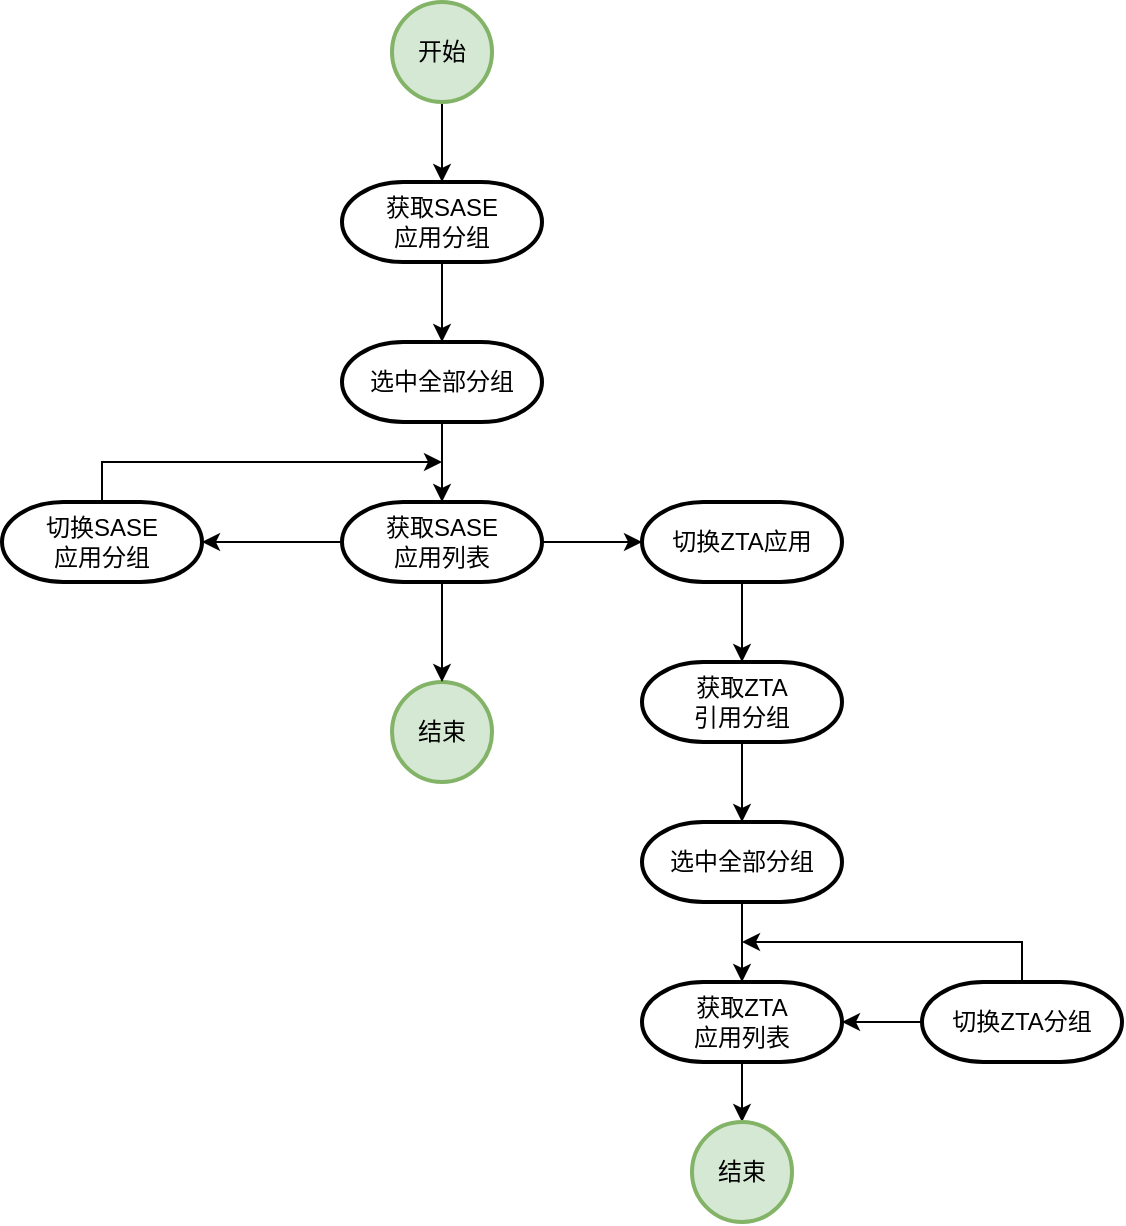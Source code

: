 <mxfile version="20.2.4" type="github">
  <diagram id="C5RBs43oDa-KdzZeNtuy" name="Page-1">
    <mxGraphModel dx="1168" dy="513" grid="1" gridSize="10" guides="1" tooltips="1" connect="1" arrows="1" fold="1" page="1" pageScale="1" pageWidth="827" pageHeight="1169" math="0" shadow="0">
      <root>
        <mxCell id="WIyWlLk6GJQsqaUBKTNV-0" />
        <mxCell id="WIyWlLk6GJQsqaUBKTNV-1" parent="WIyWlLk6GJQsqaUBKTNV-0" />
        <mxCell id="o3A2Xmz19UuvL-Se99JD-48" value="" style="edgeStyle=orthogonalEdgeStyle;rounded=0;orthogonalLoop=1;jettySize=auto;html=1;" edge="1" parent="WIyWlLk6GJQsqaUBKTNV-1" source="o3A2Xmz19UuvL-Se99JD-1" target="o3A2Xmz19UuvL-Se99JD-5">
          <mxGeometry relative="1" as="geometry" />
        </mxCell>
        <mxCell id="o3A2Xmz19UuvL-Se99JD-1" value="开始" style="strokeWidth=2;html=1;shape=mxgraph.flowchart.start_2;whiteSpace=wrap;fillColor=#d5e8d4;strokeColor=#82b366;" vertex="1" parent="WIyWlLk6GJQsqaUBKTNV-1">
          <mxGeometry x="375" y="130" width="50" height="50" as="geometry" />
        </mxCell>
        <mxCell id="o3A2Xmz19UuvL-Se99JD-2" value="结束" style="strokeWidth=2;html=1;shape=mxgraph.flowchart.start_2;whiteSpace=wrap;fillColor=#d5e8d4;strokeColor=#82b366;" vertex="1" parent="WIyWlLk6GJQsqaUBKTNV-1">
          <mxGeometry x="375" y="470" width="50" height="50" as="geometry" />
        </mxCell>
        <mxCell id="o3A2Xmz19UuvL-Se99JD-29" value="" style="edgeStyle=orthogonalEdgeStyle;rounded=0;orthogonalLoop=1;jettySize=auto;html=1;" edge="1" parent="WIyWlLk6GJQsqaUBKTNV-1" source="o3A2Xmz19UuvL-Se99JD-5" target="o3A2Xmz19UuvL-Se99JD-27">
          <mxGeometry relative="1" as="geometry" />
        </mxCell>
        <mxCell id="o3A2Xmz19UuvL-Se99JD-5" value="获取SASE&lt;br&gt;应用分组" style="strokeWidth=2;html=1;shape=mxgraph.flowchart.terminator;whiteSpace=wrap;" vertex="1" parent="WIyWlLk6GJQsqaUBKTNV-1">
          <mxGeometry x="350" y="220" width="100" height="40" as="geometry" />
        </mxCell>
        <mxCell id="o3A2Xmz19UuvL-Se99JD-9" value="" style="edgeStyle=orthogonalEdgeStyle;rounded=0;orthogonalLoop=1;jettySize=auto;html=1;" edge="1" parent="WIyWlLk6GJQsqaUBKTNV-1" source="o3A2Xmz19UuvL-Se99JD-10" target="o3A2Xmz19UuvL-Se99JD-2">
          <mxGeometry relative="1" as="geometry" />
        </mxCell>
        <mxCell id="o3A2Xmz19UuvL-Se99JD-34" value="" style="edgeStyle=orthogonalEdgeStyle;rounded=0;orthogonalLoop=1;jettySize=auto;html=1;" edge="1" parent="WIyWlLk6GJQsqaUBKTNV-1" source="o3A2Xmz19UuvL-Se99JD-10" target="o3A2Xmz19UuvL-Se99JD-31">
          <mxGeometry relative="1" as="geometry" />
        </mxCell>
        <mxCell id="o3A2Xmz19UuvL-Se99JD-38" value="" style="edgeStyle=orthogonalEdgeStyle;rounded=0;orthogonalLoop=1;jettySize=auto;html=1;" edge="1" parent="WIyWlLk6GJQsqaUBKTNV-1" source="o3A2Xmz19UuvL-Se99JD-10" target="o3A2Xmz19UuvL-Se99JD-36">
          <mxGeometry relative="1" as="geometry" />
        </mxCell>
        <mxCell id="o3A2Xmz19UuvL-Se99JD-10" value="获取SASE&lt;br&gt;应用列表" style="strokeWidth=2;html=1;shape=mxgraph.flowchart.terminator;whiteSpace=wrap;" vertex="1" parent="WIyWlLk6GJQsqaUBKTNV-1">
          <mxGeometry x="350" y="380" width="100" height="40" as="geometry" />
        </mxCell>
        <mxCell id="o3A2Xmz19UuvL-Se99JD-30" value="" style="edgeStyle=orthogonalEdgeStyle;rounded=0;orthogonalLoop=1;jettySize=auto;html=1;" edge="1" parent="WIyWlLk6GJQsqaUBKTNV-1" source="o3A2Xmz19UuvL-Se99JD-27" target="o3A2Xmz19UuvL-Se99JD-10">
          <mxGeometry relative="1" as="geometry" />
        </mxCell>
        <mxCell id="o3A2Xmz19UuvL-Se99JD-27" value="选中全部分组" style="strokeWidth=2;html=1;shape=mxgraph.flowchart.terminator;whiteSpace=wrap;" vertex="1" parent="WIyWlLk6GJQsqaUBKTNV-1">
          <mxGeometry x="350" y="300" width="100" height="40" as="geometry" />
        </mxCell>
        <mxCell id="o3A2Xmz19UuvL-Se99JD-35" value="" style="edgeStyle=orthogonalEdgeStyle;rounded=0;orthogonalLoop=1;jettySize=auto;html=1;" edge="1" parent="WIyWlLk6GJQsqaUBKTNV-1" source="o3A2Xmz19UuvL-Se99JD-31" target="o3A2Xmz19UuvL-Se99JD-32">
          <mxGeometry relative="1" as="geometry" />
        </mxCell>
        <mxCell id="o3A2Xmz19UuvL-Se99JD-31" value="切换ZTA应用" style="strokeWidth=2;html=1;shape=mxgraph.flowchart.terminator;whiteSpace=wrap;" vertex="1" parent="WIyWlLk6GJQsqaUBKTNV-1">
          <mxGeometry x="500" y="380" width="100" height="40" as="geometry" />
        </mxCell>
        <mxCell id="o3A2Xmz19UuvL-Se99JD-40" value="" style="edgeStyle=orthogonalEdgeStyle;rounded=0;orthogonalLoop=1;jettySize=auto;html=1;" edge="1" parent="WIyWlLk6GJQsqaUBKTNV-1" source="o3A2Xmz19UuvL-Se99JD-32" target="o3A2Xmz19UuvL-Se99JD-33">
          <mxGeometry relative="1" as="geometry" />
        </mxCell>
        <mxCell id="o3A2Xmz19UuvL-Se99JD-32" value="获取ZTA&lt;br&gt;引用分组" style="strokeWidth=2;html=1;shape=mxgraph.flowchart.terminator;whiteSpace=wrap;" vertex="1" parent="WIyWlLk6GJQsqaUBKTNV-1">
          <mxGeometry x="500" y="460" width="100" height="40" as="geometry" />
        </mxCell>
        <mxCell id="o3A2Xmz19UuvL-Se99JD-41" value="" style="edgeStyle=orthogonalEdgeStyle;rounded=0;orthogonalLoop=1;jettySize=auto;html=1;" edge="1" parent="WIyWlLk6GJQsqaUBKTNV-1" source="o3A2Xmz19UuvL-Se99JD-33" target="o3A2Xmz19UuvL-Se99JD-39">
          <mxGeometry relative="1" as="geometry" />
        </mxCell>
        <mxCell id="o3A2Xmz19UuvL-Se99JD-33" value="选中全部分组" style="strokeWidth=2;html=1;shape=mxgraph.flowchart.terminator;whiteSpace=wrap;" vertex="1" parent="WIyWlLk6GJQsqaUBKTNV-1">
          <mxGeometry x="500" y="540" width="100" height="40" as="geometry" />
        </mxCell>
        <mxCell id="o3A2Xmz19UuvL-Se99JD-37" style="edgeStyle=orthogonalEdgeStyle;rounded=0;orthogonalLoop=1;jettySize=auto;html=1;" edge="1" parent="WIyWlLk6GJQsqaUBKTNV-1" source="o3A2Xmz19UuvL-Se99JD-36">
          <mxGeometry relative="1" as="geometry">
            <mxPoint x="400" y="360" as="targetPoint" />
            <Array as="points">
              <mxPoint x="230" y="360" />
            </Array>
          </mxGeometry>
        </mxCell>
        <mxCell id="o3A2Xmz19UuvL-Se99JD-36" value="切换SASE&lt;br&gt;应用分组" style="strokeWidth=2;html=1;shape=mxgraph.flowchart.terminator;whiteSpace=wrap;" vertex="1" parent="WIyWlLk6GJQsqaUBKTNV-1">
          <mxGeometry x="180" y="380" width="100" height="40" as="geometry" />
        </mxCell>
        <mxCell id="o3A2Xmz19UuvL-Se99JD-45" value="" style="edgeStyle=orthogonalEdgeStyle;rounded=0;orthogonalLoop=1;jettySize=auto;html=1;" edge="1" parent="WIyWlLk6GJQsqaUBKTNV-1" source="o3A2Xmz19UuvL-Se99JD-39" target="o3A2Xmz19UuvL-Se99JD-44">
          <mxGeometry relative="1" as="geometry" />
        </mxCell>
        <mxCell id="o3A2Xmz19UuvL-Se99JD-39" value="获取ZTA&lt;br&gt;应用列表" style="strokeWidth=2;html=1;shape=mxgraph.flowchart.terminator;whiteSpace=wrap;" vertex="1" parent="WIyWlLk6GJQsqaUBKTNV-1">
          <mxGeometry x="500" y="620" width="100" height="40" as="geometry" />
        </mxCell>
        <mxCell id="o3A2Xmz19UuvL-Se99JD-43" style="edgeStyle=orthogonalEdgeStyle;rounded=0;orthogonalLoop=1;jettySize=auto;html=1;" edge="1" parent="WIyWlLk6GJQsqaUBKTNV-1" source="o3A2Xmz19UuvL-Se99JD-42">
          <mxGeometry relative="1" as="geometry">
            <mxPoint x="550" y="600" as="targetPoint" />
            <Array as="points">
              <mxPoint x="690" y="600" />
              <mxPoint x="550" y="600" />
            </Array>
          </mxGeometry>
        </mxCell>
        <mxCell id="o3A2Xmz19UuvL-Se99JD-49" value="" style="edgeStyle=orthogonalEdgeStyle;rounded=0;orthogonalLoop=1;jettySize=auto;html=1;" edge="1" parent="WIyWlLk6GJQsqaUBKTNV-1" source="o3A2Xmz19UuvL-Se99JD-42" target="o3A2Xmz19UuvL-Se99JD-39">
          <mxGeometry relative="1" as="geometry" />
        </mxCell>
        <mxCell id="o3A2Xmz19UuvL-Se99JD-42" value="切换ZTA分组" style="strokeWidth=2;html=1;shape=mxgraph.flowchart.terminator;whiteSpace=wrap;" vertex="1" parent="WIyWlLk6GJQsqaUBKTNV-1">
          <mxGeometry x="640" y="620" width="100" height="40" as="geometry" />
        </mxCell>
        <mxCell id="o3A2Xmz19UuvL-Se99JD-44" value="结束" style="strokeWidth=2;html=1;shape=mxgraph.flowchart.start_2;whiteSpace=wrap;fillColor=#d5e8d4;strokeColor=#82b366;" vertex="1" parent="WIyWlLk6GJQsqaUBKTNV-1">
          <mxGeometry x="525" y="690" width="50" height="50" as="geometry" />
        </mxCell>
      </root>
    </mxGraphModel>
  </diagram>
</mxfile>
